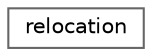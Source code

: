 digraph "Graphical Class Hierarchy"
{
 // LATEX_PDF_SIZE
  bgcolor="transparent";
  edge [fontname=Helvetica,fontsize=10,labelfontname=Helvetica,labelfontsize=10];
  node [fontname=Helvetica,fontsize=10,shape=box,height=0.2,width=0.4];
  rankdir="LR";
  Node0 [id="Node000000",label="relocation",height=0.2,width=0.4,color="grey40", fillcolor="white", style="filled",URL="$class_c_o_f_f_i_1_1relocation.html",tooltip="Class for accessing a COFF section relocation entry."];
}
